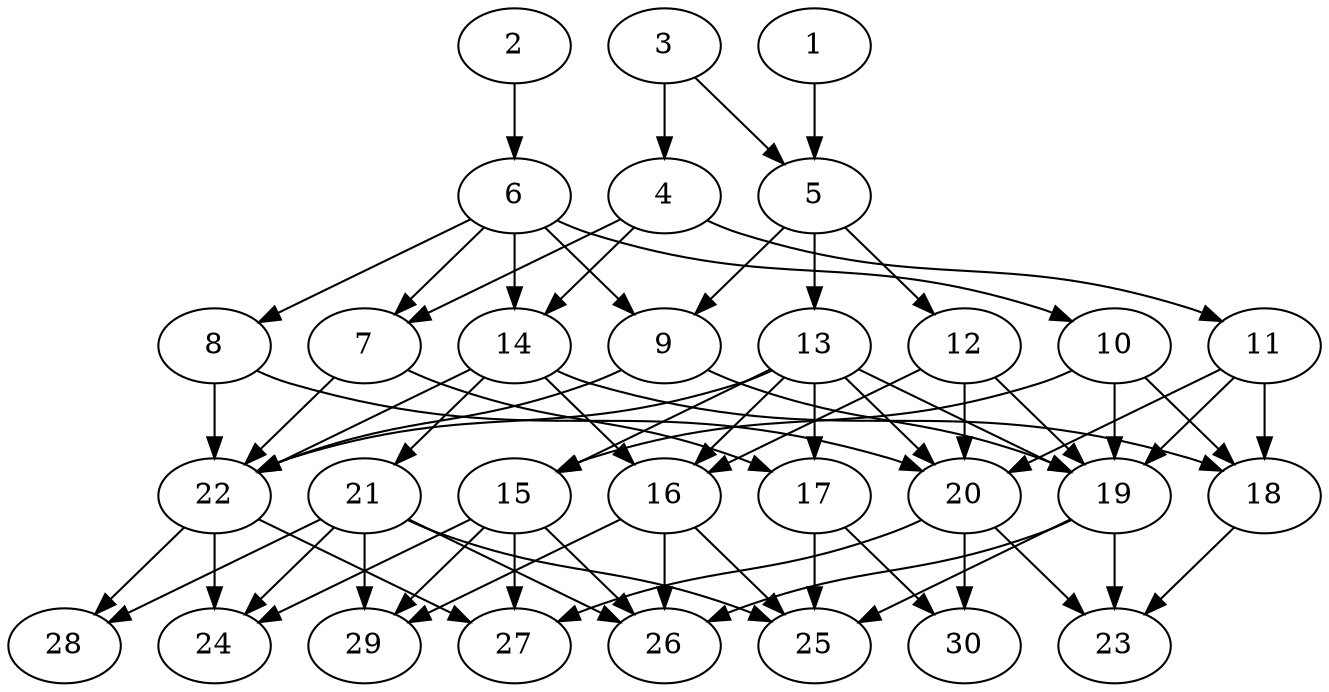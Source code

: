 // DAG automatically generated by daggen at Tue Aug  6 16:27:24 2019
// ./daggen --dot -n 30 --ccr 0.4 --fat 0.6 --regular 0.5 --density 0.6 --mindata 5242880 --maxdata 52428800 
digraph G {
  1 [size="46108160", alpha="0.04", expect_size="18443264"] 
  1 -> 5 [size ="18443264"]
  2 [size="37383680", alpha="0.15", expect_size="14953472"] 
  2 -> 6 [size ="14953472"]
  3 [size="14691840", alpha="0.08", expect_size="5876736"] 
  3 -> 4 [size ="5876736"]
  3 -> 5 [size ="5876736"]
  4 [size="106160640", alpha="0.09", expect_size="42464256"] 
  4 -> 7 [size ="42464256"]
  4 -> 11 [size ="42464256"]
  4 -> 14 [size ="42464256"]
  5 [size="45493760", alpha="0.06", expect_size="18197504"] 
  5 -> 9 [size ="18197504"]
  5 -> 12 [size ="18197504"]
  5 -> 13 [size ="18197504"]
  6 [size="81748480", alpha="0.05", expect_size="32699392"] 
  6 -> 7 [size ="32699392"]
  6 -> 8 [size ="32699392"]
  6 -> 9 [size ="32699392"]
  6 -> 10 [size ="32699392"]
  6 -> 14 [size ="32699392"]
  7 [size="75947520", alpha="0.01", expect_size="30379008"] 
  7 -> 17 [size ="30379008"]
  7 -> 22 [size ="30379008"]
  8 [size="22658560", alpha="0.01", expect_size="9063424"] 
  8 -> 20 [size ="9063424"]
  8 -> 22 [size ="9063424"]
  9 [size="55106560", alpha="0.02", expect_size="22042624"] 
  9 -> 19 [size ="22042624"]
  9 -> 22 [size ="22042624"]
  10 [size="62126080", alpha="0.16", expect_size="24850432"] 
  10 -> 15 [size ="24850432"]
  10 -> 18 [size ="24850432"]
  10 -> 19 [size ="24850432"]
  11 [size="25418240", alpha="0.08", expect_size="10167296"] 
  11 -> 18 [size ="10167296"]
  11 -> 19 [size ="10167296"]
  11 -> 20 [size ="10167296"]
  12 [size="48478720", alpha="0.15", expect_size="19391488"] 
  12 -> 16 [size ="19391488"]
  12 -> 19 [size ="19391488"]
  12 -> 20 [size ="19391488"]
  13 [size="17192960", alpha="0.01", expect_size="6877184"] 
  13 -> 15 [size ="6877184"]
  13 -> 16 [size ="6877184"]
  13 -> 17 [size ="6877184"]
  13 -> 19 [size ="6877184"]
  13 -> 20 [size ="6877184"]
  13 -> 22 [size ="6877184"]
  14 [size="66874880", alpha="0.09", expect_size="26749952"] 
  14 -> 16 [size ="26749952"]
  14 -> 18 [size ="26749952"]
  14 -> 21 [size ="26749952"]
  14 -> 22 [size ="26749952"]
  15 [size="119454720", alpha="0.04", expect_size="47781888"] 
  15 -> 24 [size ="47781888"]
  15 -> 26 [size ="47781888"]
  15 -> 27 [size ="47781888"]
  15 -> 29 [size ="47781888"]
  16 [size="36636160", alpha="0.16", expect_size="14654464"] 
  16 -> 25 [size ="14654464"]
  16 -> 26 [size ="14654464"]
  16 -> 29 [size ="14654464"]
  17 [size="68559360", alpha="0.16", expect_size="27423744"] 
  17 -> 25 [size ="27423744"]
  17 -> 30 [size ="27423744"]
  18 [size="76533760", alpha="0.03", expect_size="30613504"] 
  18 -> 23 [size ="30613504"]
  19 [size="82493440", alpha="0.09", expect_size="32997376"] 
  19 -> 23 [size ="32997376"]
  19 -> 25 [size ="32997376"]
  19 -> 26 [size ="32997376"]
  20 [size="92277760", alpha="0.10", expect_size="36911104"] 
  20 -> 23 [size ="36911104"]
  20 -> 27 [size ="36911104"]
  20 -> 30 [size ="36911104"]
  21 [size="67584000", alpha="0.16", expect_size="27033600"] 
  21 -> 24 [size ="27033600"]
  21 -> 25 [size ="27033600"]
  21 -> 26 [size ="27033600"]
  21 -> 28 [size ="27033600"]
  21 -> 29 [size ="27033600"]
  22 [size="113205760", alpha="0.06", expect_size="45282304"] 
  22 -> 24 [size ="45282304"]
  22 -> 27 [size ="45282304"]
  22 -> 28 [size ="45282304"]
  23 [size="86609920", alpha="0.17", expect_size="34643968"] 
  24 [size="90437120", alpha="0.04", expect_size="36174848"] 
  25 [size="23019520", alpha="0.16", expect_size="9207808"] 
  26 [size="46896640", alpha="0.19", expect_size="18758656"] 
  27 [size="23964160", alpha="0.14", expect_size="9585664"] 
  28 [size="117048320", alpha="0.10", expect_size="46819328"] 
  29 [size="18053120", alpha="0.13", expect_size="7221248"] 
  30 [size="69844480", alpha="0.04", expect_size="27937792"] 
}
